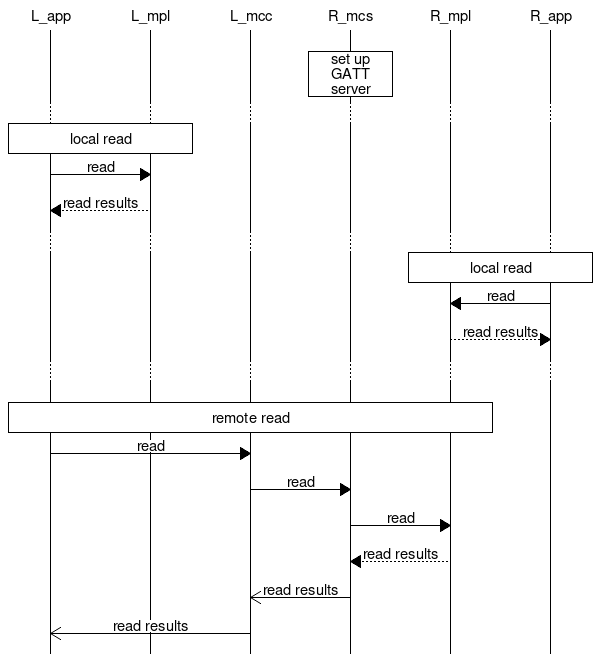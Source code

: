 # Overview over Media Control Service as it currently is

msc {

    L_app, L_mpl, L_mcc, R_mcs, R_mpl, R_app;
    |||;

    R_mcs box R_mcs [ label = "set up GATT server" ];
    ...;

    L_app box L_mpl [ label = "local read" ];
    L_app=>L_mpl [ label = "read" ];
    L_app<<L_mpl  [ label = "read results" ];
    ...;

    R_mpl box R_app [ label = "local read" ];
    R_mpl<=R_app [ label = "read" ];
    R_mpl>>R_app [ label = "read results" ];
    ...;

    |||;
    L_app box R_mpl [ label = "remote read" ];
    L_app=>L_mcc [ label = "read" ];
    L_mcc=>R_mcs [ label = "read" ];
    R_mcs=>R_mpl [ label = "read" ];
    R_mcs<<R_mpl  [ label = "read results" ];
    L_mcc<<=R_mcs  [ label = "read results" ];
    L_app<<=L_mcc  [ label = "read results" ];

}